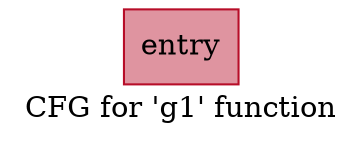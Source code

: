 digraph "CFG for 'g1' function" {
	label="CFG for 'g1' function";

	Node0x55665368f7f0 [shape=record,color="#b70d28ff", style=filled, fillcolor="#b70d2870",label="{entry}"];
}
